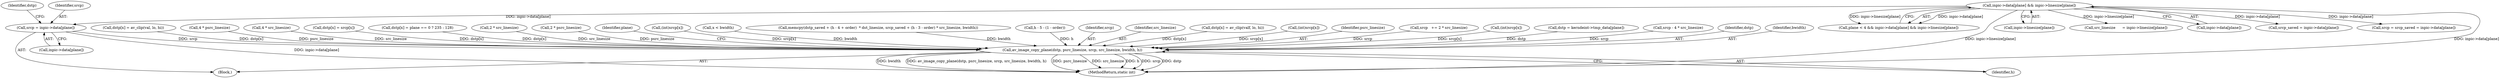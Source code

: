 digraph "0_FFmpeg_e43a0a232dbf6d3c161823c2e07c52e76227a1bc_5@array" {
"1001131" [label="(Call,srcp = inpic->data[plane])"];
"1000251" [label="(Call,inpic->data[plane] && inpic->linesize[plane])"];
"1001145" [label="(Call,av_image_copy_plane(dstp, psrc_linesize, srcp, src_linesize, bwidth, h))"];
"1000922" [label="(Call,dstp[x] = av_clip(valf, lo, hi))"];
"1000779" [label="(Call,(int)srcp[x])"];
"1001131" [label="(Call,srcp = inpic->data[plane])"];
"1000247" [label="(Call,plane < 4 && inpic->data[plane] && inpic->linesize[plane])"];
"1001159" [label="(MethodReturn,static int)"];
"1001147" [label="(Identifier,psrc_linesize)"];
"1000257" [label="(Call,inpic->linesize[plane])"];
"1001081" [label="(Call,srcp   += 2 * src_linesize)"];
"1000622" [label="(Call,(int)srcp[x])"];
"1000297" [label="(Call,src_linesize      = inpic->linesize[plane])"];
"1000252" [label="(Call,inpic->data[plane])"];
"1001132" [label="(Identifier,srcp)"];
"1001138" [label="(Call,dstp = kerndeint->tmp_data[plane])"];
"1001151" [label="(Identifier,h)"];
"1000529" [label="(Call,srcp - 4 * src_linesize)"];
"1000251" [label="(Call,inpic->data[plane] && inpic->linesize[plane])"];
"1001146" [label="(Identifier,dstp)"];
"1001150" [label="(Identifier,bwidth)"];
"1000290" [label="(Call,srcp_saved = inpic->data[plane])"];
"1001029" [label="(Call,dstp[x] = av_clip(val, lo, hi))"];
"1001145" [label="(Call,av_image_copy_plane(dstp, psrc_linesize, srcp, src_linesize, bwidth, h))"];
"1000492" [label="(Call,4 * psrc_linesize)"];
"1000264" [label="(Block,)"];
"1000557" [label="(Call,4 * src_linesize)"];
"1001139" [label="(Identifier,dstp)"];
"1001039" [label="(Call,dstp[x] = srcp[x])"];
"1000699" [label="(Call,dstp[x] = plane == 0 ? 235 : 128)"];
"1001123" [label="(Call,2 * src_linesize)"];
"1001078" [label="(Call,2 * psrc_linesize)"];
"1000263" [label="(Identifier,plane)"];
"1000956" [label="(Call,(int)srcp[x])"];
"1000288" [label="(Call,srcp = srcp_saved = inpic->data[plane])"];
"1000598" [label="(Call,x < bwidth)"];
"1000420" [label="(Call,memcpy(dstp_saved + (h - 4 + order)  * dst_linesize, srcp_saved + (h - 3 - order) * src_linesize, bwidth))"];
"1000583" [label="(Call,h - 5 - (1 - order))"];
"1001148" [label="(Identifier,srcp)"];
"1001149" [label="(Identifier,src_linesize)"];
"1001133" [label="(Call,inpic->data[plane])"];
"1001131" -> "1000264"  [label="AST: "];
"1001131" -> "1001133"  [label="CFG: "];
"1001132" -> "1001131"  [label="AST: "];
"1001133" -> "1001131"  [label="AST: "];
"1001139" -> "1001131"  [label="CFG: "];
"1001131" -> "1001159"  [label="DDG: inpic->data[plane]"];
"1000251" -> "1001131"  [label="DDG: inpic->data[plane]"];
"1001131" -> "1001145"  [label="DDG: srcp"];
"1000251" -> "1000247"  [label="AST: "];
"1000251" -> "1000252"  [label="CFG: "];
"1000251" -> "1000257"  [label="CFG: "];
"1000252" -> "1000251"  [label="AST: "];
"1000257" -> "1000251"  [label="AST: "];
"1000247" -> "1000251"  [label="CFG: "];
"1000251" -> "1001159"  [label="DDG: inpic->data[plane]"];
"1000251" -> "1001159"  [label="DDG: inpic->linesize[plane]"];
"1000251" -> "1000247"  [label="DDG: inpic->data[plane]"];
"1000251" -> "1000247"  [label="DDG: inpic->linesize[plane]"];
"1000251" -> "1000288"  [label="DDG: inpic->data[plane]"];
"1000251" -> "1000290"  [label="DDG: inpic->data[plane]"];
"1000251" -> "1000297"  [label="DDG: inpic->linesize[plane]"];
"1001145" -> "1000264"  [label="AST: "];
"1001145" -> "1001151"  [label="CFG: "];
"1001146" -> "1001145"  [label="AST: "];
"1001147" -> "1001145"  [label="AST: "];
"1001148" -> "1001145"  [label="AST: "];
"1001149" -> "1001145"  [label="AST: "];
"1001150" -> "1001145"  [label="AST: "];
"1001151" -> "1001145"  [label="AST: "];
"1000263" -> "1001145"  [label="CFG: "];
"1001145" -> "1001159"  [label="DDG: h"];
"1001145" -> "1001159"  [label="DDG: srcp"];
"1001145" -> "1001159"  [label="DDG: dstp"];
"1001145" -> "1001159"  [label="DDG: bwidth"];
"1001145" -> "1001159"  [label="DDG: av_image_copy_plane(dstp, psrc_linesize, srcp, src_linesize, bwidth, h)"];
"1001145" -> "1001159"  [label="DDG: psrc_linesize"];
"1001145" -> "1001159"  [label="DDG: src_linesize"];
"1000699" -> "1001145"  [label="DDG: dstp[x]"];
"1001039" -> "1001145"  [label="DDG: dstp[x]"];
"1001138" -> "1001145"  [label="DDG: dstp"];
"1001029" -> "1001145"  [label="DDG: dstp[x]"];
"1000922" -> "1001145"  [label="DDG: dstp[x]"];
"1001078" -> "1001145"  [label="DDG: psrc_linesize"];
"1000492" -> "1001145"  [label="DDG: psrc_linesize"];
"1000779" -> "1001145"  [label="DDG: srcp[x]"];
"1000622" -> "1001145"  [label="DDG: srcp[x]"];
"1000956" -> "1001145"  [label="DDG: srcp[x]"];
"1001081" -> "1001145"  [label="DDG: srcp"];
"1000529" -> "1001145"  [label="DDG: srcp"];
"1000557" -> "1001145"  [label="DDG: src_linesize"];
"1001123" -> "1001145"  [label="DDG: src_linesize"];
"1000598" -> "1001145"  [label="DDG: bwidth"];
"1000420" -> "1001145"  [label="DDG: bwidth"];
"1000583" -> "1001145"  [label="DDG: h"];
}
